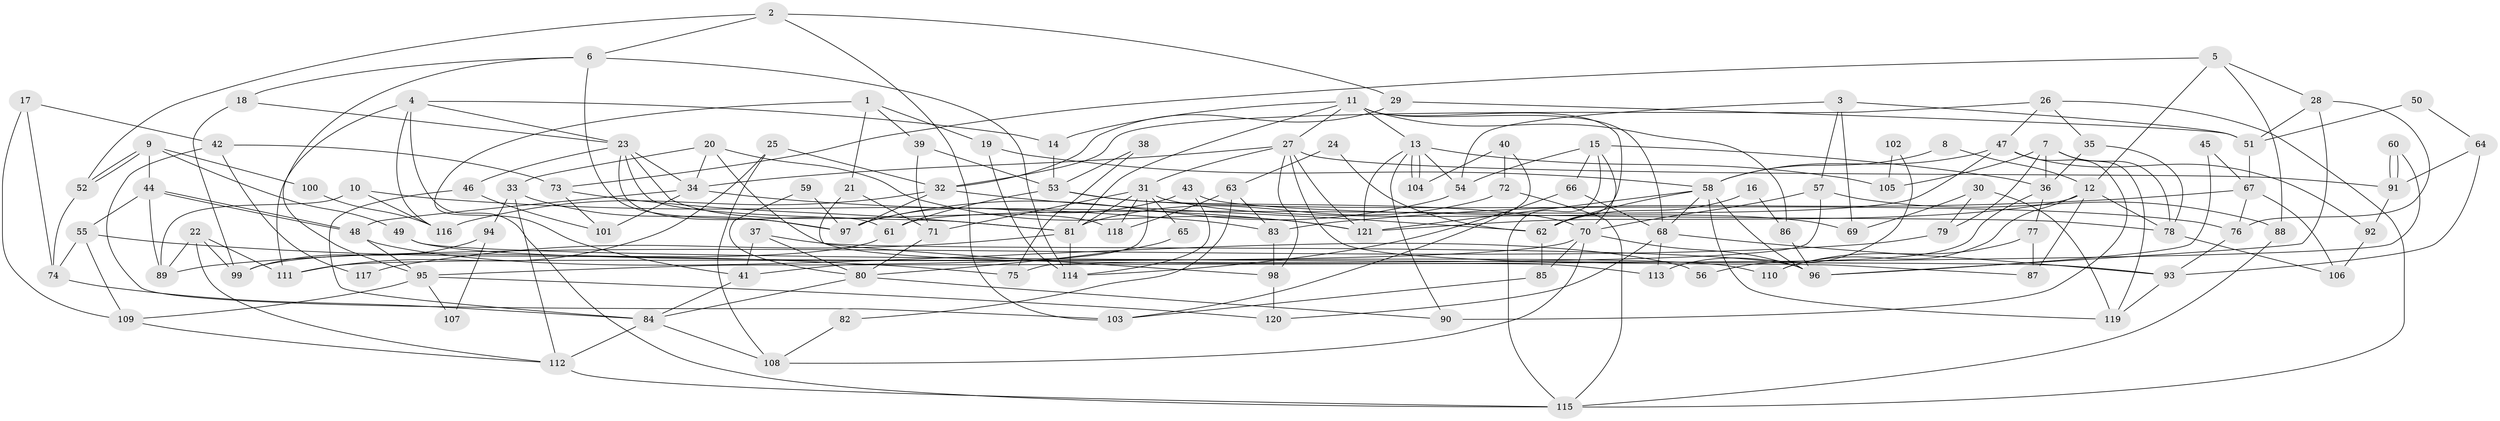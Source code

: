 // Generated by graph-tools (version 1.1) at 2025/02/03/09/25 03:02:04]
// undirected, 121 vertices, 242 edges
graph export_dot {
graph [start="1"]
  node [color=gray90,style=filled];
  1;
  2;
  3;
  4;
  5;
  6;
  7;
  8;
  9;
  10;
  11;
  12;
  13;
  14;
  15;
  16;
  17;
  18;
  19;
  20;
  21;
  22;
  23;
  24;
  25;
  26;
  27;
  28;
  29;
  30;
  31;
  32;
  33;
  34;
  35;
  36;
  37;
  38;
  39;
  40;
  41;
  42;
  43;
  44;
  45;
  46;
  47;
  48;
  49;
  50;
  51;
  52;
  53;
  54;
  55;
  56;
  57;
  58;
  59;
  60;
  61;
  62;
  63;
  64;
  65;
  66;
  67;
  68;
  69;
  70;
  71;
  72;
  73;
  74;
  75;
  76;
  77;
  78;
  79;
  80;
  81;
  82;
  83;
  84;
  85;
  86;
  87;
  88;
  89;
  90;
  91;
  92;
  93;
  94;
  95;
  96;
  97;
  98;
  99;
  100;
  101;
  102;
  103;
  104;
  105;
  106;
  107;
  108;
  109;
  110;
  111;
  112;
  113;
  114;
  115;
  116;
  117;
  118;
  119;
  120;
  121;
  1 -- 19;
  1 -- 41;
  1 -- 21;
  1 -- 39;
  2 -- 52;
  2 -- 6;
  2 -- 29;
  2 -- 103;
  3 -- 69;
  3 -- 54;
  3 -- 51;
  3 -- 57;
  4 -- 116;
  4 -- 23;
  4 -- 14;
  4 -- 111;
  4 -- 115;
  5 -- 73;
  5 -- 12;
  5 -- 28;
  5 -- 88;
  6 -- 114;
  6 -- 18;
  6 -- 95;
  6 -- 97;
  7 -- 78;
  7 -- 36;
  7 -- 79;
  7 -- 105;
  7 -- 119;
  8 -- 58;
  8 -- 12;
  9 -- 52;
  9 -- 52;
  9 -- 44;
  9 -- 49;
  9 -- 100;
  10 -- 83;
  10 -- 89;
  10 -- 116;
  11 -- 68;
  11 -- 13;
  11 -- 14;
  11 -- 27;
  11 -- 62;
  11 -- 81;
  11 -- 86;
  12 -- 121;
  12 -- 78;
  12 -- 87;
  12 -- 110;
  13 -- 121;
  13 -- 104;
  13 -- 104;
  13 -- 54;
  13 -- 90;
  13 -- 105;
  14 -- 53;
  15 -- 115;
  15 -- 70;
  15 -- 36;
  15 -- 54;
  15 -- 66;
  16 -- 86;
  16 -- 62;
  17 -- 42;
  17 -- 109;
  17 -- 74;
  18 -- 23;
  18 -- 99;
  19 -- 114;
  19 -- 58;
  20 -- 121;
  20 -- 34;
  20 -- 33;
  20 -- 113;
  21 -- 98;
  21 -- 71;
  22 -- 112;
  22 -- 111;
  22 -- 89;
  22 -- 99;
  23 -- 81;
  23 -- 34;
  23 -- 46;
  23 -- 61;
  23 -- 118;
  24 -- 62;
  24 -- 63;
  25 -- 32;
  25 -- 111;
  25 -- 108;
  26 -- 32;
  26 -- 47;
  26 -- 35;
  26 -- 115;
  27 -- 91;
  27 -- 31;
  27 -- 34;
  27 -- 87;
  27 -- 98;
  27 -- 121;
  28 -- 96;
  28 -- 51;
  28 -- 76;
  29 -- 51;
  29 -- 32;
  30 -- 79;
  30 -- 119;
  30 -- 69;
  31 -- 71;
  31 -- 41;
  31 -- 65;
  31 -- 69;
  31 -- 81;
  31 -- 118;
  32 -- 97;
  32 -- 62;
  32 -- 116;
  33 -- 97;
  33 -- 94;
  33 -- 112;
  34 -- 121;
  34 -- 48;
  34 -- 101;
  35 -- 36;
  35 -- 78;
  36 -- 77;
  36 -- 56;
  37 -- 41;
  37 -- 80;
  37 -- 96;
  38 -- 75;
  38 -- 53;
  39 -- 53;
  39 -- 71;
  40 -- 103;
  40 -- 72;
  40 -- 104;
  41 -- 84;
  42 -- 103;
  42 -- 73;
  42 -- 117;
  43 -- 114;
  43 -- 97;
  43 -- 78;
  44 -- 55;
  44 -- 48;
  44 -- 48;
  44 -- 89;
  45 -- 96;
  45 -- 67;
  46 -- 84;
  46 -- 101;
  47 -- 58;
  47 -- 61;
  47 -- 90;
  47 -- 92;
  48 -- 56;
  48 -- 95;
  49 -- 93;
  49 -- 110;
  50 -- 51;
  50 -- 64;
  51 -- 67;
  52 -- 74;
  53 -- 70;
  53 -- 61;
  53 -- 76;
  54 -- 97;
  55 -- 109;
  55 -- 74;
  55 -- 75;
  57 -- 88;
  57 -- 70;
  57 -- 75;
  58 -- 62;
  58 -- 96;
  58 -- 68;
  58 -- 119;
  58 -- 121;
  59 -- 97;
  59 -- 80;
  60 -- 95;
  60 -- 91;
  60 -- 91;
  61 -- 99;
  62 -- 85;
  63 -- 118;
  63 -- 83;
  63 -- 82;
  64 -- 91;
  64 -- 93;
  65 -- 80;
  66 -- 68;
  66 -- 114;
  67 -- 76;
  67 -- 83;
  67 -- 106;
  68 -- 93;
  68 -- 113;
  68 -- 120;
  70 -- 108;
  70 -- 85;
  70 -- 96;
  70 -- 111;
  71 -- 80;
  72 -- 81;
  72 -- 115;
  73 -- 101;
  73 -- 81;
  74 -- 84;
  76 -- 93;
  77 -- 87;
  77 -- 110;
  78 -- 106;
  79 -- 89;
  80 -- 90;
  80 -- 84;
  81 -- 114;
  81 -- 117;
  82 -- 108;
  83 -- 98;
  84 -- 112;
  84 -- 108;
  85 -- 103;
  86 -- 96;
  88 -- 115;
  91 -- 92;
  92 -- 106;
  93 -- 119;
  94 -- 99;
  94 -- 107;
  95 -- 107;
  95 -- 109;
  95 -- 120;
  98 -- 120;
  100 -- 116;
  102 -- 113;
  102 -- 105;
  109 -- 112;
  112 -- 115;
}
